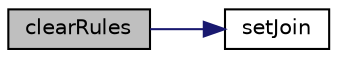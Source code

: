 digraph "clearRules"
{
  edge [fontname="Helvetica",fontsize="10",labelfontname="Helvetica",labelfontsize="10"];
  node [fontname="Helvetica",fontsize="10",shape=record];
  rankdir="LR";
  Node7 [label="clearRules",height=0.2,width=0.4,color="black", fillcolor="grey75", style="filled", fontcolor="black"];
  Node7 -> Node8 [color="midnightblue",fontsize="10",style="solid",fontname="Helvetica"];
  Node8 [label="setJoin",height=0.2,width=0.4,color="black", fillcolor="white", style="filled",URL="$class_p_h_p_excel___worksheet___auto_filter___column.html#a9ad6a0a996b60152780f6d50d6484fff"];
}
